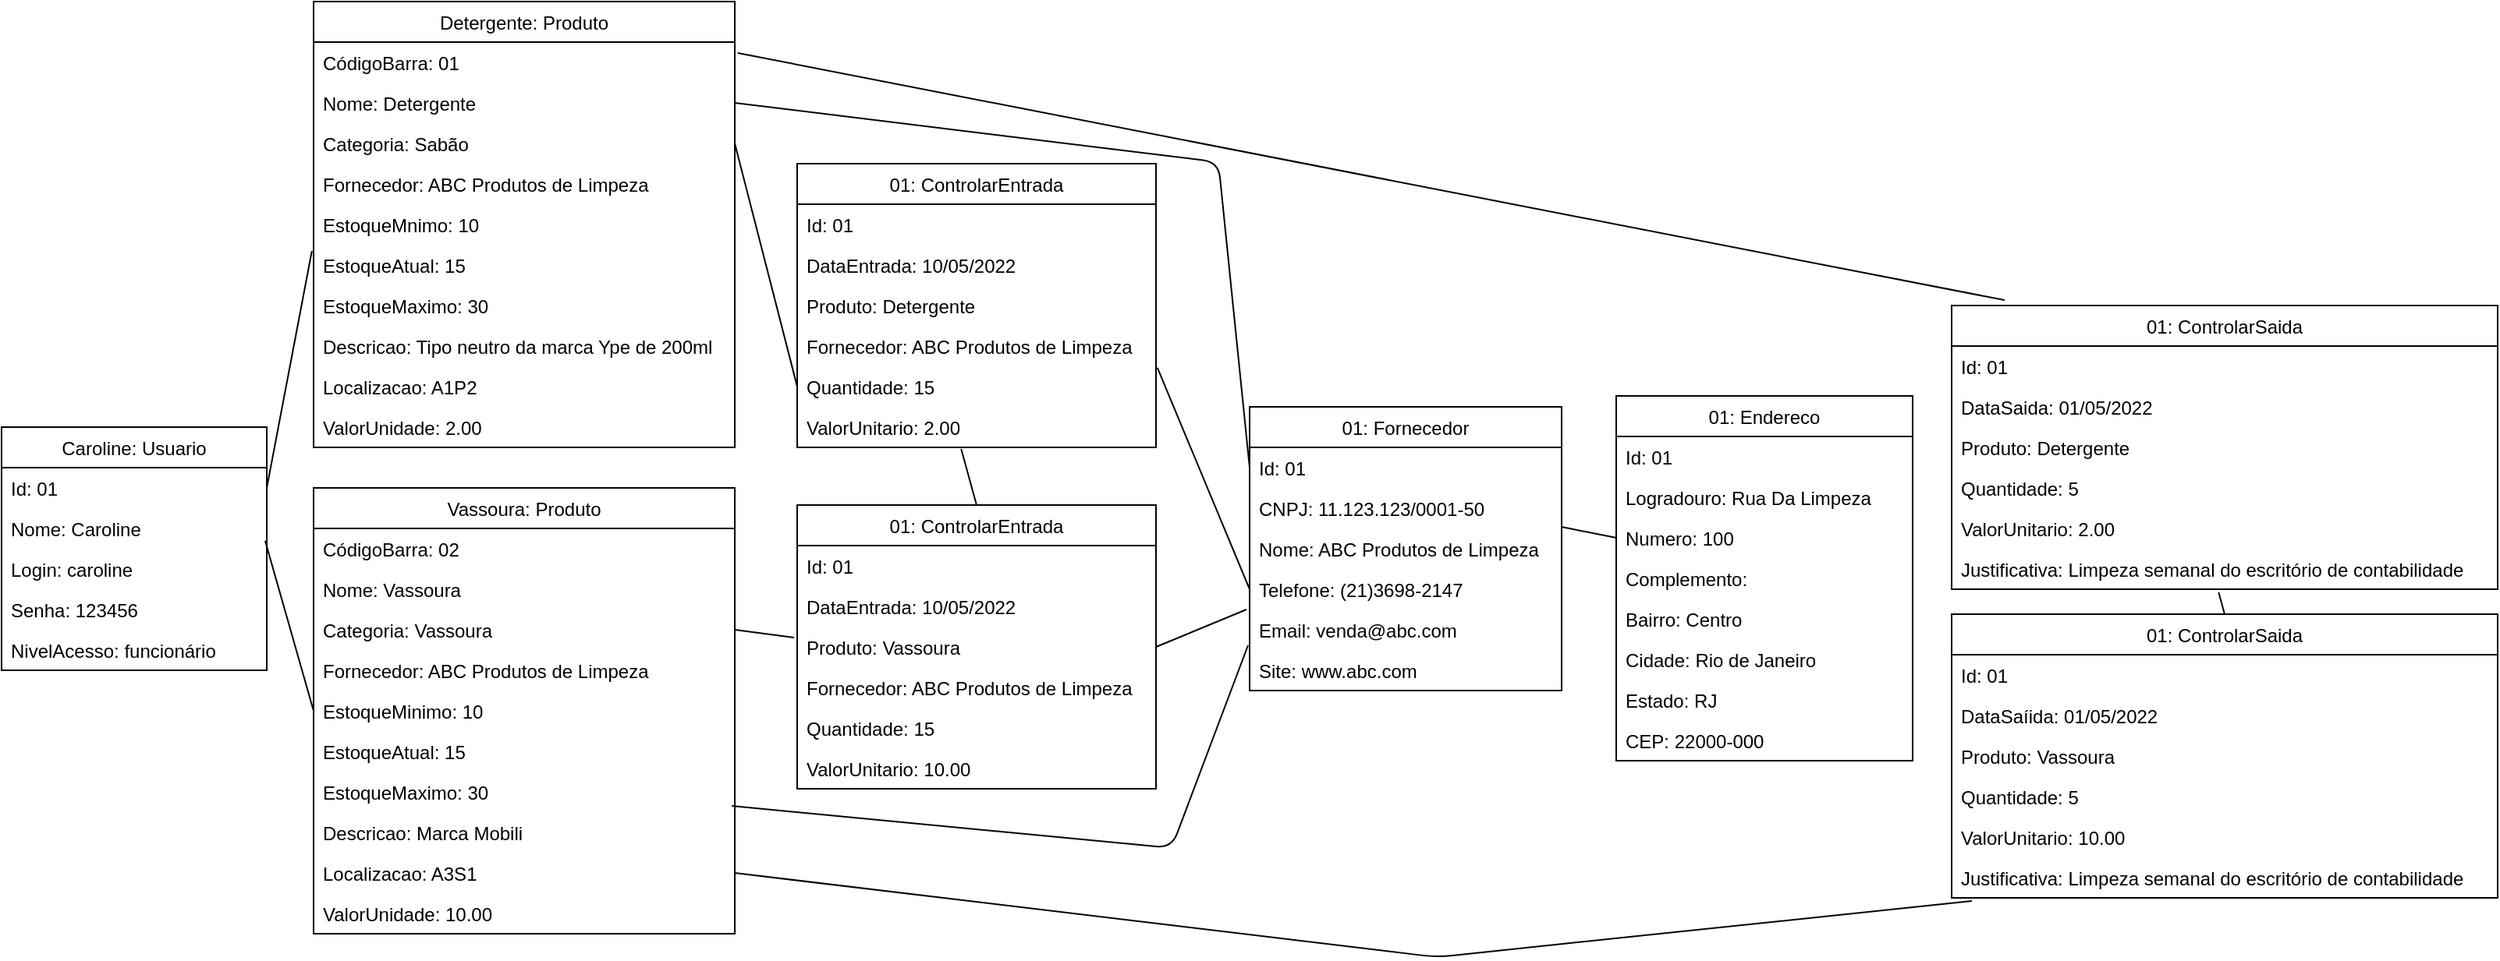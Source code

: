 <mxfile version="12.2.4" pages="1"><diagram id="FCcaq8SbdDiop8x_B_8O" name="Page-1"><mxGraphModel dx="1600" dy="765" grid="1" gridSize="10" guides="1" tooltips="1" connect="1" arrows="1" fold="1" page="1" pageScale="1" pageWidth="827" pageHeight="1169" math="0" shadow="0"><root><mxCell id="0"/><mxCell id="1" parent="0"/><mxCell id="2" value="Caroline: Usuario" style="swimlane;fontStyle=0;childLayout=stackLayout;horizontal=1;startSize=26;fillColor=none;horizontalStack=0;resizeParent=1;resizeParentMax=0;resizeLast=0;collapsible=1;marginBottom=0;" parent="1" vertex="1"><mxGeometry x="30" y="550" width="170" height="156" as="geometry"/></mxCell><mxCell id="3" value="Id: 01" style="text;strokeColor=none;fillColor=none;align=left;verticalAlign=top;spacingLeft=4;spacingRight=4;overflow=hidden;rotatable=0;points=[[0,0.5],[1,0.5]];portConstraint=eastwest;" parent="2" vertex="1"><mxGeometry y="26" width="170" height="26" as="geometry"/></mxCell><mxCell id="4" value="Nome: Caroline" style="text;strokeColor=none;fillColor=none;align=left;verticalAlign=top;spacingLeft=4;spacingRight=4;overflow=hidden;rotatable=0;points=[[0,0.5],[1,0.5]];portConstraint=eastwest;" parent="2" vertex="1"><mxGeometry y="52" width="170" height="26" as="geometry"/></mxCell><mxCell id="5" value="Login: caroline" style="text;strokeColor=none;fillColor=none;align=left;verticalAlign=top;spacingLeft=4;spacingRight=4;overflow=hidden;rotatable=0;points=[[0,0.5],[1,0.5]];portConstraint=eastwest;" parent="2" vertex="1"><mxGeometry y="78" width="170" height="26" as="geometry"/></mxCell><mxCell id="6" value="Senha: 123456" style="text;strokeColor=none;fillColor=none;align=left;verticalAlign=top;spacingLeft=4;spacingRight=4;overflow=hidden;rotatable=0;points=[[0,0.5],[1,0.5]];portConstraint=eastwest;" parent="2" vertex="1"><mxGeometry y="104" width="170" height="26" as="geometry"/></mxCell><mxCell id="7" value="NivelAcesso: funcionário" style="text;strokeColor=none;fillColor=none;align=left;verticalAlign=top;spacingLeft=4;spacingRight=4;overflow=hidden;rotatable=0;points=[[0,0.5],[1,0.5]];portConstraint=eastwest;" parent="2" vertex="1"><mxGeometry y="130" width="170" height="26" as="geometry"/></mxCell><mxCell id="8" value="Detergente: Produto" style="swimlane;fontStyle=0;childLayout=stackLayout;horizontal=1;startSize=26;fillColor=none;horizontalStack=0;resizeParent=1;resizeParentMax=0;resizeLast=0;collapsible=1;marginBottom=0;" parent="1" vertex="1"><mxGeometry x="230" y="277" width="270" height="286" as="geometry"/></mxCell><mxCell id="9" value="CódigoBarra: 01" style="text;strokeColor=none;fillColor=none;align=left;verticalAlign=top;spacingLeft=4;spacingRight=4;overflow=hidden;rotatable=0;points=[[0,0.5],[1,0.5]];portConstraint=eastwest;" parent="8" vertex="1"><mxGeometry y="26" width="270" height="26" as="geometry"/></mxCell><mxCell id="10" value="Nome: Detergente" style="text;strokeColor=none;fillColor=none;align=left;verticalAlign=top;spacingLeft=4;spacingRight=4;overflow=hidden;rotatable=0;points=[[0,0.5],[1,0.5]];portConstraint=eastwest;" parent="8" vertex="1"><mxGeometry y="52" width="270" height="26" as="geometry"/></mxCell><mxCell id="11" value="Categoria: Sabão" style="text;strokeColor=none;fillColor=none;align=left;verticalAlign=top;spacingLeft=4;spacingRight=4;overflow=hidden;rotatable=0;points=[[0,0.5],[1,0.5]];portConstraint=eastwest;" parent="8" vertex="1"><mxGeometry y="78" width="270" height="26" as="geometry"/></mxCell><mxCell id="29" value="Fornecedor: ABC Produtos de Limpeza" style="text;strokeColor=none;fillColor=none;align=left;verticalAlign=top;spacingLeft=4;spacingRight=4;overflow=hidden;rotatable=0;points=[[0,0.5],[1,0.5]];portConstraint=eastwest;" parent="8" vertex="1"><mxGeometry y="104" width="270" height="26" as="geometry"/></mxCell><mxCell id="30" value="EstoqueMnimo: 10" style="text;strokeColor=none;fillColor=none;align=left;verticalAlign=top;spacingLeft=4;spacingRight=4;overflow=hidden;rotatable=0;points=[[0,0.5],[1,0.5]];portConstraint=eastwest;" parent="8" vertex="1"><mxGeometry y="130" width="270" height="26" as="geometry"/></mxCell><mxCell id="31" value="EstoqueAtual: 15" style="text;strokeColor=none;fillColor=none;align=left;verticalAlign=top;spacingLeft=4;spacingRight=4;overflow=hidden;rotatable=0;points=[[0,0.5],[1,0.5]];portConstraint=eastwest;" parent="8" vertex="1"><mxGeometry y="156" width="270" height="26" as="geometry"/></mxCell><mxCell id="32" value="EstoqueMaximo: 30" style="text;strokeColor=none;fillColor=none;align=left;verticalAlign=top;spacingLeft=4;spacingRight=4;overflow=hidden;rotatable=0;points=[[0,0.5],[1,0.5]];portConstraint=eastwest;" parent="8" vertex="1"><mxGeometry y="182" width="270" height="26" as="geometry"/></mxCell><mxCell id="33" value="Descricao: Tipo neutro da marca Ype de 200ml" style="text;strokeColor=none;fillColor=none;align=left;verticalAlign=top;spacingLeft=4;spacingRight=4;overflow=hidden;rotatable=0;points=[[0,0.5],[1,0.5]];portConstraint=eastwest;" parent="8" vertex="1"><mxGeometry y="208" width="270" height="26" as="geometry"/></mxCell><mxCell id="34" value="Localizacao: A1P2" style="text;strokeColor=none;fillColor=none;align=left;verticalAlign=top;spacingLeft=4;spacingRight=4;overflow=hidden;rotatable=0;points=[[0,0.5],[1,0.5]];portConstraint=eastwest;" parent="8" vertex="1"><mxGeometry y="234" width="270" height="26" as="geometry"/></mxCell><mxCell id="35" value="ValorUnidade: 2.00" style="text;strokeColor=none;fillColor=none;align=left;verticalAlign=top;spacingLeft=4;spacingRight=4;overflow=hidden;rotatable=0;points=[[0,0.5],[1,0.5]];portConstraint=eastwest;" parent="8" vertex="1"><mxGeometry y="260" width="270" height="26" as="geometry"/></mxCell><mxCell id="36" value="Vassoura: Produto" style="swimlane;fontStyle=0;childLayout=stackLayout;horizontal=1;startSize=26;fillColor=none;horizontalStack=0;resizeParent=1;resizeParentMax=0;resizeLast=0;collapsible=1;marginBottom=0;" parent="1" vertex="1"><mxGeometry x="230" y="589" width="270" height="286" as="geometry"/></mxCell><mxCell id="37" value="CódigoBarra: 02" style="text;strokeColor=none;fillColor=none;align=left;verticalAlign=top;spacingLeft=4;spacingRight=4;overflow=hidden;rotatable=0;points=[[0,0.5],[1,0.5]];portConstraint=eastwest;" parent="36" vertex="1"><mxGeometry y="26" width="270" height="26" as="geometry"/></mxCell><mxCell id="38" value="Nome: Vassoura" style="text;strokeColor=none;fillColor=none;align=left;verticalAlign=top;spacingLeft=4;spacingRight=4;overflow=hidden;rotatable=0;points=[[0,0.5],[1,0.5]];portConstraint=eastwest;" parent="36" vertex="1"><mxGeometry y="52" width="270" height="26" as="geometry"/></mxCell><mxCell id="39" value="Categoria: Vassoura" style="text;strokeColor=none;fillColor=none;align=left;verticalAlign=top;spacingLeft=4;spacingRight=4;overflow=hidden;rotatable=0;points=[[0,0.5],[1,0.5]];portConstraint=eastwest;" parent="36" vertex="1"><mxGeometry y="78" width="270" height="26" as="geometry"/></mxCell><mxCell id="40" value="Fornecedor: ABC Produtos de Limpeza" style="text;strokeColor=none;fillColor=none;align=left;verticalAlign=top;spacingLeft=4;spacingRight=4;overflow=hidden;rotatable=0;points=[[0,0.5],[1,0.5]];portConstraint=eastwest;" parent="36" vertex="1"><mxGeometry y="104" width="270" height="26" as="geometry"/></mxCell><mxCell id="41" value="EstoqueMinimo: 10" style="text;strokeColor=none;fillColor=none;align=left;verticalAlign=top;spacingLeft=4;spacingRight=4;overflow=hidden;rotatable=0;points=[[0,0.5],[1,0.5]];portConstraint=eastwest;" parent="36" vertex="1"><mxGeometry y="130" width="270" height="26" as="geometry"/></mxCell><mxCell id="42" value="EstoqueAtual: 15" style="text;strokeColor=none;fillColor=none;align=left;verticalAlign=top;spacingLeft=4;spacingRight=4;overflow=hidden;rotatable=0;points=[[0,0.5],[1,0.5]];portConstraint=eastwest;" parent="36" vertex="1"><mxGeometry y="156" width="270" height="26" as="geometry"/></mxCell><mxCell id="43" value="EstoqueMaximo: 30" style="text;strokeColor=none;fillColor=none;align=left;verticalAlign=top;spacingLeft=4;spacingRight=4;overflow=hidden;rotatable=0;points=[[0,0.5],[1,0.5]];portConstraint=eastwest;" parent="36" vertex="1"><mxGeometry y="182" width="270" height="26" as="geometry"/></mxCell><mxCell id="44" value="Descricao: Marca Mobili" style="text;strokeColor=none;fillColor=none;align=left;verticalAlign=top;spacingLeft=4;spacingRight=4;overflow=hidden;rotatable=0;points=[[0,0.5],[1,0.5]];portConstraint=eastwest;" parent="36" vertex="1"><mxGeometry y="208" width="270" height="26" as="geometry"/></mxCell><mxCell id="45" value="Localizacao: A3S1" style="text;strokeColor=none;fillColor=none;align=left;verticalAlign=top;spacingLeft=4;spacingRight=4;overflow=hidden;rotatable=0;points=[[0,0.5],[1,0.5]];portConstraint=eastwest;" parent="36" vertex="1"><mxGeometry y="234" width="270" height="26" as="geometry"/></mxCell><mxCell id="46" value="ValorUnidade: 10.00" style="text;strokeColor=none;fillColor=none;align=left;verticalAlign=top;spacingLeft=4;spacingRight=4;overflow=hidden;rotatable=0;points=[[0,0.5],[1,0.5]];portConstraint=eastwest;" parent="36" vertex="1"><mxGeometry y="260" width="270" height="26" as="geometry"/></mxCell><mxCell id="47" value="" style="endArrow=none;html=1;entryX=-0.004;entryY=0.154;entryDx=0;entryDy=0;entryPerimeter=0;exitX=1;exitY=0.5;exitDx=0;exitDy=0;" parent="1" source="3" target="31" edge="1"><mxGeometry width="50" height="50" relative="1" as="geometry"><mxPoint x="180" y="550" as="sourcePoint"/><mxPoint x="230" y="500" as="targetPoint"/></mxGeometry></mxCell><mxCell id="48" value="" style="endArrow=none;html=1;entryX=0;entryY=0.5;entryDx=0;entryDy=0;exitX=0.994;exitY=0.808;exitDx=0;exitDy=0;exitPerimeter=0;" parent="1" source="4" target="41" edge="1"><mxGeometry width="50" height="50" relative="1" as="geometry"><mxPoint x="150" y="860" as="sourcePoint"/><mxPoint x="200" y="810" as="targetPoint"/></mxGeometry></mxCell><mxCell id="63" value="01: ControlarEntrada" style="swimlane;fontStyle=0;childLayout=stackLayout;horizontal=1;startSize=26;fillColor=none;horizontalStack=0;resizeParent=1;resizeParentMax=0;resizeLast=0;collapsible=1;marginBottom=0;" parent="1" vertex="1"><mxGeometry x="540" y="381" width="230" height="182" as="geometry"/></mxCell><mxCell id="64" value="Id: 01" style="text;strokeColor=none;fillColor=none;align=left;verticalAlign=top;spacingLeft=4;spacingRight=4;overflow=hidden;rotatable=0;points=[[0,0.5],[1,0.5]];portConstraint=eastwest;" parent="63" vertex="1"><mxGeometry y="26" width="230" height="26" as="geometry"/></mxCell><mxCell id="65" value="DataEntrada: 10/05/2022" style="text;strokeColor=none;fillColor=none;align=left;verticalAlign=top;spacingLeft=4;spacingRight=4;overflow=hidden;rotatable=0;points=[[0,0.5],[1,0.5]];portConstraint=eastwest;" parent="63" vertex="1"><mxGeometry y="52" width="230" height="26" as="geometry"/></mxCell><mxCell id="66" value="Produto: Detergente" style="text;strokeColor=none;fillColor=none;align=left;verticalAlign=top;spacingLeft=4;spacingRight=4;overflow=hidden;rotatable=0;points=[[0,0.5],[1,0.5]];portConstraint=eastwest;" parent="63" vertex="1"><mxGeometry y="78" width="230" height="26" as="geometry"/></mxCell><mxCell id="68" value="Fornecedor: ABC Produtos de Limpeza" style="text;strokeColor=none;fillColor=none;align=left;verticalAlign=top;spacingLeft=4;spacingRight=4;overflow=hidden;rotatable=0;points=[[0,0.5],[1,0.5]];portConstraint=eastwest;" parent="63" vertex="1"><mxGeometry y="104" width="230" height="26" as="geometry"/></mxCell><mxCell id="67" value="Quantidade: 15" style="text;strokeColor=none;fillColor=none;align=left;verticalAlign=top;spacingLeft=4;spacingRight=4;overflow=hidden;rotatable=0;points=[[0,0.5],[1,0.5]];portConstraint=eastwest;" parent="63" vertex="1"><mxGeometry y="130" width="230" height="26" as="geometry"/></mxCell><mxCell id="69" value="ValorUnitario: 2.00" style="text;strokeColor=none;fillColor=none;align=left;verticalAlign=top;spacingLeft=4;spacingRight=4;overflow=hidden;rotatable=0;points=[[0,0.5],[1,0.5]];portConstraint=eastwest;" parent="63" vertex="1"><mxGeometry y="156" width="230" height="26" as="geometry"/></mxCell><mxCell id="70" value="" style="endArrow=none;html=1;exitX=1;exitY=0.5;exitDx=0;exitDy=0;entryX=0;entryY=0.5;entryDx=0;entryDy=0;" parent="1" source="11" target="67" edge="1"><mxGeometry width="50" height="50" relative="1" as="geometry"><mxPoint x="540" y="420" as="sourcePoint"/><mxPoint x="590" y="370" as="targetPoint"/></mxGeometry></mxCell><mxCell id="75" value="01: ControlarEntrada" style="swimlane;fontStyle=0;childLayout=stackLayout;horizontal=1;startSize=26;fillColor=none;horizontalStack=0;resizeParent=1;resizeParentMax=0;resizeLast=0;collapsible=1;marginBottom=0;" parent="1" vertex="1"><mxGeometry x="540" y="600" width="230" height="182" as="geometry"/></mxCell><mxCell id="76" value="Id: 01" style="text;strokeColor=none;fillColor=none;align=left;verticalAlign=top;spacingLeft=4;spacingRight=4;overflow=hidden;rotatable=0;points=[[0,0.5],[1,0.5]];portConstraint=eastwest;" parent="75" vertex="1"><mxGeometry y="26" width="230" height="26" as="geometry"/></mxCell><mxCell id="77" value="DataEntrada: 10/05/2022" style="text;strokeColor=none;fillColor=none;align=left;verticalAlign=top;spacingLeft=4;spacingRight=4;overflow=hidden;rotatable=0;points=[[0,0.5],[1,0.5]];portConstraint=eastwest;" parent="75" vertex="1"><mxGeometry y="52" width="230" height="26" as="geometry"/></mxCell><mxCell id="78" value="Produto: Vassoura" style="text;strokeColor=none;fillColor=none;align=left;verticalAlign=top;spacingLeft=4;spacingRight=4;overflow=hidden;rotatable=0;points=[[0,0.5],[1,0.5]];portConstraint=eastwest;" parent="75" vertex="1"><mxGeometry y="78" width="230" height="26" as="geometry"/></mxCell><mxCell id="80" value="Fornecedor: ABC Produtos de Limpeza" style="text;strokeColor=none;fillColor=none;align=left;verticalAlign=top;spacingLeft=4;spacingRight=4;overflow=hidden;rotatable=0;points=[[0,0.5],[1,0.5]];portConstraint=eastwest;" parent="75" vertex="1"><mxGeometry y="104" width="230" height="26" as="geometry"/></mxCell><mxCell id="79" value="Quantidade: 15" style="text;strokeColor=none;fillColor=none;align=left;verticalAlign=top;spacingLeft=4;spacingRight=4;overflow=hidden;rotatable=0;points=[[0,0.5],[1,0.5]];portConstraint=eastwest;" parent="75" vertex="1"><mxGeometry y="130" width="230" height="26" as="geometry"/></mxCell><mxCell id="81" value="ValorUnitario: 10.00" style="text;strokeColor=none;fillColor=none;align=left;verticalAlign=top;spacingLeft=4;spacingRight=4;overflow=hidden;rotatable=0;points=[[0,0.5],[1,0.5]];portConstraint=eastwest;" parent="75" vertex="1"><mxGeometry y="156" width="230" height="26" as="geometry"/></mxCell><mxCell id="82" value="" style="endArrow=none;html=1;exitX=1;exitY=0.5;exitDx=0;exitDy=0;entryX=-0.009;entryY=0.269;entryDx=0;entryDy=0;entryPerimeter=0;" parent="1" source="39" target="78" edge="1"><mxGeometry width="50" height="50" relative="1" as="geometry"><mxPoint x="560" y="740" as="sourcePoint"/><mxPoint x="610" y="690" as="targetPoint"/></mxGeometry></mxCell><mxCell id="83" value="" style="endArrow=none;html=1;exitX=0.5;exitY=0;exitDx=0;exitDy=0;entryX=0.457;entryY=1.038;entryDx=0;entryDy=0;entryPerimeter=0;" parent="1" source="75" target="69" edge="1"><mxGeometry width="50" height="50" relative="1" as="geometry"><mxPoint x="700" y="470" as="sourcePoint"/><mxPoint x="740" y="430" as="targetPoint"/></mxGeometry></mxCell><mxCell id="84" value="01: Fornecedor" style="swimlane;fontStyle=0;childLayout=stackLayout;horizontal=1;startSize=26;fillColor=none;horizontalStack=0;resizeParent=1;resizeParentMax=0;resizeLast=0;collapsible=1;marginBottom=0;" parent="1" vertex="1"><mxGeometry x="830" y="537" width="200" height="182" as="geometry"/></mxCell><mxCell id="85" value="Id: 01" style="text;strokeColor=none;fillColor=none;align=left;verticalAlign=top;spacingLeft=4;spacingRight=4;overflow=hidden;rotatable=0;points=[[0,0.5],[1,0.5]];portConstraint=eastwest;" parent="84" vertex="1"><mxGeometry y="26" width="200" height="26" as="geometry"/></mxCell><mxCell id="86" value="CNPJ: 11.123.123/0001-50" style="text;strokeColor=none;fillColor=none;align=left;verticalAlign=top;spacingLeft=4;spacingRight=4;overflow=hidden;rotatable=0;points=[[0,0.5],[1,0.5]];portConstraint=eastwest;" parent="84" vertex="1"><mxGeometry y="52" width="200" height="26" as="geometry"/></mxCell><mxCell id="106" value="Nome: ABC Produtos de Limpeza" style="text;strokeColor=none;fillColor=none;align=left;verticalAlign=top;spacingLeft=4;spacingRight=4;overflow=hidden;rotatable=0;points=[[0,0.5],[1,0.5]];portConstraint=eastwest;" parent="84" vertex="1"><mxGeometry y="78" width="200" height="26" as="geometry"/></mxCell><mxCell id="87" value="Telefone: (21)3698-2147" style="text;strokeColor=none;fillColor=none;align=left;verticalAlign=top;spacingLeft=4;spacingRight=4;overflow=hidden;rotatable=0;points=[[0,0.5],[1,0.5]];portConstraint=eastwest;" parent="84" vertex="1"><mxGeometry y="104" width="200" height="26" as="geometry"/></mxCell><mxCell id="102" value="Email: venda@abc.com " style="text;strokeColor=none;fillColor=none;align=left;verticalAlign=top;spacingLeft=4;spacingRight=4;overflow=hidden;rotatable=0;points=[[0,0.5],[1,0.5]];portConstraint=eastwest;" parent="84" vertex="1"><mxGeometry y="130" width="200" height="26" as="geometry"/></mxCell><mxCell id="103" value="Site: www.abc.com" style="text;strokeColor=none;fillColor=none;align=left;verticalAlign=top;spacingLeft=4;spacingRight=4;overflow=hidden;rotatable=0;points=[[0,0.5],[1,0.5]];portConstraint=eastwest;" parent="84" vertex="1"><mxGeometry y="156" width="200" height="26" as="geometry"/></mxCell><mxCell id="104" value="" style="endArrow=none;html=1;exitX=1.004;exitY=0.038;exitDx=0;exitDy=0;exitPerimeter=0;entryX=0;entryY=0.5;entryDx=0;entryDy=0;" parent="1" source="67" target="87" edge="1"><mxGeometry width="50" height="50" relative="1" as="geometry"><mxPoint x="860" y="410" as="sourcePoint"/><mxPoint x="910" y="360" as="targetPoint"/></mxGeometry></mxCell><mxCell id="107" value="" style="endArrow=none;html=1;exitX=1;exitY=0.5;exitDx=0;exitDy=0;entryX=0;entryY=0.5;entryDx=0;entryDy=0;" parent="1" source="10" target="85" edge="1"><mxGeometry width="50" height="50" relative="1" as="geometry"><mxPoint x="700" y="310" as="sourcePoint"/><mxPoint x="750" y="260" as="targetPoint"/><Array as="points"><mxPoint x="810" y="380"/></Array></mxGeometry></mxCell><mxCell id="122" value="01: Endereco" style="swimlane;fontStyle=0;childLayout=stackLayout;horizontal=1;startSize=26;fillColor=none;horizontalStack=0;resizeParent=1;resizeParentMax=0;resizeLast=0;collapsible=1;marginBottom=0;" parent="1" vertex="1"><mxGeometry x="1065" y="530" width="190" height="234" as="geometry"/></mxCell><mxCell id="123" value="Id: 01" style="text;strokeColor=none;fillColor=none;align=left;verticalAlign=top;spacingLeft=4;spacingRight=4;overflow=hidden;rotatable=0;points=[[0,0.5],[1,0.5]];portConstraint=eastwest;" parent="122" vertex="1"><mxGeometry y="26" width="190" height="26" as="geometry"/></mxCell><mxCell id="124" value="Logradouro: Rua Da Limpeza" style="text;strokeColor=none;fillColor=none;align=left;verticalAlign=top;spacingLeft=4;spacingRight=4;overflow=hidden;rotatable=0;points=[[0,0.5],[1,0.5]];portConstraint=eastwest;" parent="122" vertex="1"><mxGeometry y="52" width="190" height="26" as="geometry"/></mxCell><mxCell id="125" value="Numero: 100" style="text;strokeColor=none;fillColor=none;align=left;verticalAlign=top;spacingLeft=4;spacingRight=4;overflow=hidden;rotatable=0;points=[[0,0.5],[1,0.5]];portConstraint=eastwest;" parent="122" vertex="1"><mxGeometry y="78" width="190" height="26" as="geometry"/></mxCell><mxCell id="126" value="Complemento:" style="text;strokeColor=none;fillColor=none;align=left;verticalAlign=top;spacingLeft=4;spacingRight=4;overflow=hidden;rotatable=0;points=[[0,0.5],[1,0.5]];portConstraint=eastwest;" parent="122" vertex="1"><mxGeometry y="104" width="190" height="26" as="geometry"/></mxCell><mxCell id="127" value="Bairro: Centro" style="text;strokeColor=none;fillColor=none;align=left;verticalAlign=top;spacingLeft=4;spacingRight=4;overflow=hidden;rotatable=0;points=[[0,0.5],[1,0.5]];portConstraint=eastwest;" parent="122" vertex="1"><mxGeometry y="130" width="190" height="26" as="geometry"/></mxCell><mxCell id="128" value="Cidade: Rio de Janeiro" style="text;strokeColor=none;fillColor=none;align=left;verticalAlign=top;spacingLeft=4;spacingRight=4;overflow=hidden;rotatable=0;points=[[0,0.5],[1,0.5]];portConstraint=eastwest;" parent="122" vertex="1"><mxGeometry y="156" width="190" height="26" as="geometry"/></mxCell><mxCell id="129" value="Estado: RJ" style="text;strokeColor=none;fillColor=none;align=left;verticalAlign=top;spacingLeft=4;spacingRight=4;overflow=hidden;rotatable=0;points=[[0,0.5],[1,0.5]];portConstraint=eastwest;" parent="122" vertex="1"><mxGeometry y="182" width="190" height="26" as="geometry"/></mxCell><mxCell id="130" value="CEP: 22000-000" style="text;strokeColor=none;fillColor=none;align=left;verticalAlign=top;spacingLeft=4;spacingRight=4;overflow=hidden;rotatable=0;points=[[0,0.5],[1,0.5]];portConstraint=eastwest;" parent="122" vertex="1"><mxGeometry y="208" width="190" height="26" as="geometry"/></mxCell><mxCell id="131" value="" style="endArrow=none;html=1;exitX=1;exitY=-0.038;exitDx=0;exitDy=0;exitPerimeter=0;entryX=0;entryY=0.5;entryDx=0;entryDy=0;" parent="1" source="106" target="125" edge="1"><mxGeometry width="50" height="50" relative="1" as="geometry"><mxPoint x="1130" y="404" as="sourcePoint"/><mxPoint x="1200.711" y="354" as="targetPoint"/></mxGeometry></mxCell><mxCell id="149" value="" style="endArrow=none;html=1;exitX=1;exitY=0.5;exitDx=0;exitDy=0;entryX=-0.01;entryY=1;entryDx=0;entryDy=0;entryPerimeter=0;" parent="1" source="78" target="87" edge="1"><mxGeometry width="50" height="50" relative="1" as="geometry"><mxPoint x="840" y="730" as="sourcePoint"/><mxPoint x="890" y="797" as="targetPoint"/></mxGeometry></mxCell><mxCell id="151" value="" style="endArrow=none;html=1;exitX=0.993;exitY=-0.154;exitDx=0;exitDy=0;exitPerimeter=0;entryX=-0.005;entryY=0.885;entryDx=0;entryDy=0;entryPerimeter=0;" parent="1" source="44" target="102" edge="1"><mxGeometry width="50" height="50" relative="1" as="geometry"><mxPoint x="650" y="930" as="sourcePoint"/><mxPoint x="890" y="823" as="targetPoint"/><Array as="points"><mxPoint x="780" y="820"/></Array></mxGeometry></mxCell><mxCell id="164" value="01: ControlarSaida" style="swimlane;fontStyle=0;childLayout=stackLayout;horizontal=1;startSize=26;fillColor=none;horizontalStack=0;resizeParent=1;resizeParentMax=0;resizeLast=0;collapsible=1;marginBottom=0;" parent="1" vertex="1"><mxGeometry x="1280" y="472" width="350" height="182" as="geometry"/></mxCell><mxCell id="165" value="Id: 01" style="text;strokeColor=none;fillColor=none;align=left;verticalAlign=top;spacingLeft=4;spacingRight=4;overflow=hidden;rotatable=0;points=[[0,0.5],[1,0.5]];portConstraint=eastwest;" parent="164" vertex="1"><mxGeometry y="26" width="350" height="26" as="geometry"/></mxCell><mxCell id="166" value="DataSaida: 01/05/2022" style="text;strokeColor=none;fillColor=none;align=left;verticalAlign=top;spacingLeft=4;spacingRight=4;overflow=hidden;rotatable=0;points=[[0,0.5],[1,0.5]];portConstraint=eastwest;" parent="164" vertex="1"><mxGeometry y="52" width="350" height="26" as="geometry"/></mxCell><mxCell id="167" value="Produto: Detergente" style="text;strokeColor=none;fillColor=none;align=left;verticalAlign=top;spacingLeft=4;spacingRight=4;overflow=hidden;rotatable=0;points=[[0,0.5],[1,0.5]];portConstraint=eastwest;" parent="164" vertex="1"><mxGeometry y="78" width="350" height="26" as="geometry"/></mxCell><mxCell id="168" value="Quantidade: 5" style="text;strokeColor=none;fillColor=none;align=left;verticalAlign=top;spacingLeft=4;spacingRight=4;overflow=hidden;rotatable=0;points=[[0,0.5],[1,0.5]];portConstraint=eastwest;" parent="164" vertex="1"><mxGeometry y="104" width="350" height="26" as="geometry"/></mxCell><mxCell id="179" value="ValorUnitario: 2.00" style="text;strokeColor=none;fillColor=none;align=left;verticalAlign=top;spacingLeft=4;spacingRight=4;overflow=hidden;rotatable=0;points=[[0,0.5],[1,0.5]];portConstraint=eastwest;" parent="164" vertex="1"><mxGeometry y="130" width="350" height="26" as="geometry"/></mxCell><mxCell id="169" value="Justificativa: Limpeza semanal do escritório de contabilidade" style="text;strokeColor=none;fillColor=none;align=left;verticalAlign=top;spacingLeft=4;spacingRight=4;overflow=hidden;rotatable=0;points=[[0,0.5],[1,0.5]];portConstraint=eastwest;" parent="164" vertex="1"><mxGeometry y="156" width="350" height="26" as="geometry"/></mxCell><mxCell id="170" value="01: ControlarSaida" style="swimlane;fontStyle=0;childLayout=stackLayout;horizontal=1;startSize=26;fillColor=none;horizontalStack=0;resizeParent=1;resizeParentMax=0;resizeLast=0;collapsible=1;marginBottom=0;" parent="1" vertex="1"><mxGeometry x="1280" y="670" width="350" height="182" as="geometry"/></mxCell><mxCell id="171" value="Id: 01" style="text;strokeColor=none;fillColor=none;align=left;verticalAlign=top;spacingLeft=4;spacingRight=4;overflow=hidden;rotatable=0;points=[[0,0.5],[1,0.5]];portConstraint=eastwest;" parent="170" vertex="1"><mxGeometry y="26" width="350" height="26" as="geometry"/></mxCell><mxCell id="172" value="DataSaíida: 01/05/2022" style="text;strokeColor=none;fillColor=none;align=left;verticalAlign=top;spacingLeft=4;spacingRight=4;overflow=hidden;rotatable=0;points=[[0,0.5],[1,0.5]];portConstraint=eastwest;" parent="170" vertex="1"><mxGeometry y="52" width="350" height="26" as="geometry"/></mxCell><mxCell id="173" value="Produto: Vassoura" style="text;strokeColor=none;fillColor=none;align=left;verticalAlign=top;spacingLeft=4;spacingRight=4;overflow=hidden;rotatable=0;points=[[0,0.5],[1,0.5]];portConstraint=eastwest;" parent="170" vertex="1"><mxGeometry y="78" width="350" height="26" as="geometry"/></mxCell><mxCell id="174" value="Quantidade: 5" style="text;strokeColor=none;fillColor=none;align=left;verticalAlign=top;spacingLeft=4;spacingRight=4;overflow=hidden;rotatable=0;points=[[0,0.5],[1,0.5]];portConstraint=eastwest;" parent="170" vertex="1"><mxGeometry y="104" width="350" height="26" as="geometry"/></mxCell><mxCell id="180" value="ValorUnitario: 10.00" style="text;strokeColor=none;fillColor=none;align=left;verticalAlign=top;spacingLeft=4;spacingRight=4;overflow=hidden;rotatable=0;points=[[0,0.5],[1,0.5]];portConstraint=eastwest;" parent="170" vertex="1"><mxGeometry y="130" width="350" height="26" as="geometry"/></mxCell><mxCell id="175" value="Justificativa: Limpeza semanal do escritório de contabilidade" style="text;strokeColor=none;fillColor=none;align=left;verticalAlign=top;spacingLeft=4;spacingRight=4;overflow=hidden;rotatable=0;points=[[0,0.5],[1,0.5]];portConstraint=eastwest;" parent="170" vertex="1"><mxGeometry y="156" width="350" height="26" as="geometry"/></mxCell><mxCell id="176" value="" style="endArrow=none;html=1;entryX=0.489;entryY=1.077;entryDx=0;entryDy=0;entryPerimeter=0;exitX=0.5;exitY=0;exitDx=0;exitDy=0;" parent="1" source="170" target="169" edge="1"><mxGeometry width="50" height="50" relative="1" as="geometry"><mxPoint x="1510" y="680" as="sourcePoint"/><mxPoint x="1560" y="630" as="targetPoint"/></mxGeometry></mxCell><mxCell id="177" value="" style="endArrow=none;html=1;exitX=1.007;exitY=0.269;exitDx=0;exitDy=0;exitPerimeter=0;entryX=0.097;entryY=-0.019;entryDx=0;entryDy=0;entryPerimeter=0;" parent="1" source="9" target="164" edge="1"><mxGeometry width="50" height="50" relative="1" as="geometry"><mxPoint x="1190" y="430" as="sourcePoint"/><mxPoint x="1240" y="380" as="targetPoint"/></mxGeometry></mxCell><mxCell id="178" value="" style="endArrow=none;html=1;exitX=1;exitY=0.5;exitDx=0;exitDy=0;entryX=0.037;entryY=1.077;entryDx=0;entryDy=0;entryPerimeter=0;" parent="1" source="45" target="175" edge="1"><mxGeometry width="50" height="50" relative="1" as="geometry"><mxPoint x="860" y="1000" as="sourcePoint"/><mxPoint x="910" y="950" as="targetPoint"/><Array as="points"><mxPoint x="950" y="890"/></Array></mxGeometry></mxCell></root></mxGraphModel></diagram></mxfile>